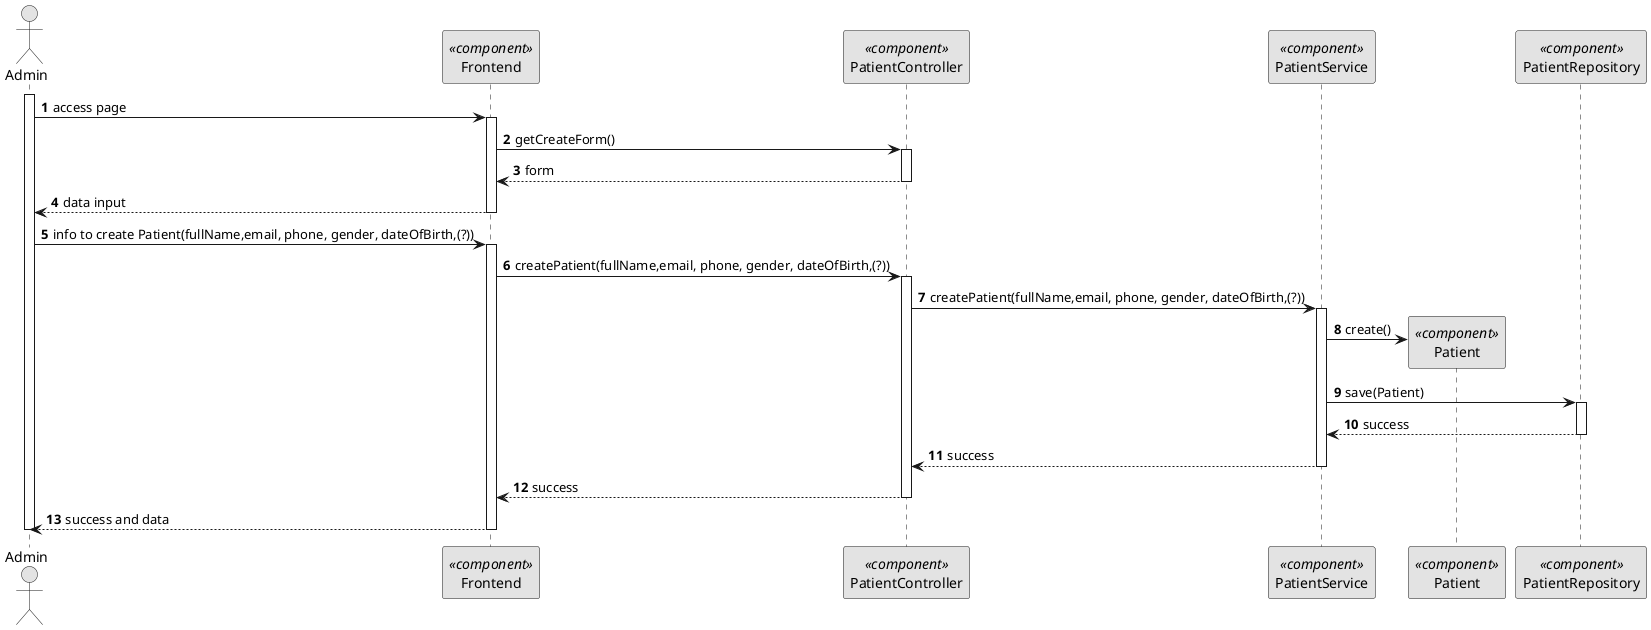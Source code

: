 @startuml 5.1.1
skinparam monochrome true
skinparam packageStyle rectangle
skinparam shadowing false

autonumber

actor "Admin" as AD
participant "Frontend" as FE <<component>>
participant "PatientController" as CTRL <<component>>
participant "PatientService" as SERV <<component>>
participant "Patient" as DOM <<component>>
participant "PatientRepository" as REPO <<component>>

activate AD

AD -> FE: access page

activate FE

FE -> CTRL: getCreateForm()
activate CTRL
CTRL --> FE: form
deactivate CTRL
FE --> AD: data input

deactivate FE

AD -> FE : info to create Patient(fullName,email, phone, gender, dateOfBirth,(?))
activate FE
FE -> CTRL: createPatient(fullName,email, phone, gender, dateOfBirth,(?))
activate CTRL
CTRL -> SERV: createPatient(fullName,email, phone, gender, dateOfBirth,(?))
activate SERV
SERV -> DOM**: create()
SERV -> REPO: save(Patient)
activate REPO
REPO --> SERV: success
deactivate REPO
SERV --> CTRL: success
deactivate SERV
CTRL --> FE: success
deactivate CTRL
FE --> AD : success and data

deactivate FE

deactivate AD



@enduml